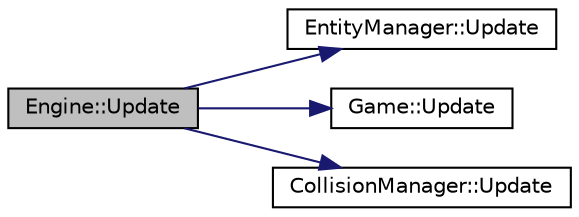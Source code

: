 digraph "Engine::Update"
{
  edge [fontname="Helvetica",fontsize="10",labelfontname="Helvetica",labelfontsize="10"];
  node [fontname="Helvetica",fontsize="10",shape=record];
  rankdir="LR";
  Node1 [label="Engine::Update",height=0.2,width=0.4,color="black", fillcolor="grey75", style="filled", fontcolor="black"];
  Node1 -> Node2 [color="midnightblue",fontsize="10",style="solid",fontname="Helvetica"];
  Node2 [label="EntityManager::Update",height=0.2,width=0.4,color="black", fillcolor="white", style="filled",URL="$class_entity_manager.html#a29ee635235a8b76bdf10336d70dbf6ed"];
  Node1 -> Node3 [color="midnightblue",fontsize="10",style="solid",fontname="Helvetica"];
  Node3 [label="Game::Update",height=0.2,width=0.4,color="black", fillcolor="white", style="filled",URL="$class_game.html#ad8f471b99752fee0b588069109a13c53"];
  Node1 -> Node4 [color="midnightblue",fontsize="10",style="solid",fontname="Helvetica"];
  Node4 [label="CollisionManager::Update",height=0.2,width=0.4,color="black", fillcolor="white", style="filled",URL="$class_collision_manager.html#a23c21d077dbfd7ca86e7c0649d775dfc"];
}
